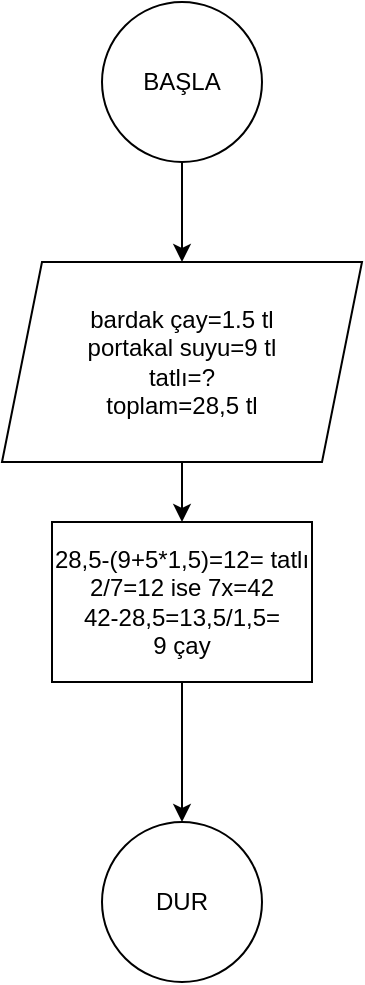 <mxfile version="15.0.3" type="device"><diagram id="CI5H-rmmJ1ntVXtJdum0" name="Page-1"><mxGraphModel dx="1248" dy="677" grid="1" gridSize="10" guides="1" tooltips="1" connect="1" arrows="1" fold="1" page="1" pageScale="1" pageWidth="827" pageHeight="1169" math="0" shadow="0"><root><mxCell id="0"/><mxCell id="1" parent="0"/><mxCell id="4n_tR7DldhSUH38u8DSh-1" value="DUR" style="ellipse;whiteSpace=wrap;html=1;aspect=fixed;" vertex="1" parent="1"><mxGeometry x="370" y="470" width="80" height="80" as="geometry"/></mxCell><mxCell id="4n_tR7DldhSUH38u8DSh-4" value="" style="edgeStyle=orthogonalEdgeStyle;rounded=0;orthogonalLoop=1;jettySize=auto;html=1;" edge="1" parent="1" source="4n_tR7DldhSUH38u8DSh-2" target="4n_tR7DldhSUH38u8DSh-3"><mxGeometry relative="1" as="geometry"/></mxCell><mxCell id="4n_tR7DldhSUH38u8DSh-2" value="BAŞLA" style="ellipse;whiteSpace=wrap;html=1;aspect=fixed;" vertex="1" parent="1"><mxGeometry x="370" y="60" width="80" height="80" as="geometry"/></mxCell><mxCell id="4n_tR7DldhSUH38u8DSh-6" value="" style="edgeStyle=orthogonalEdgeStyle;rounded=0;orthogonalLoop=1;jettySize=auto;html=1;" edge="1" parent="1" source="4n_tR7DldhSUH38u8DSh-3" target="4n_tR7DldhSUH38u8DSh-5"><mxGeometry relative="1" as="geometry"/></mxCell><mxCell id="4n_tR7DldhSUH38u8DSh-3" value="bardak çay=1.5 tl&lt;br&gt;portakal suyu=9 tl&lt;br&gt;tatlı=?&lt;br&gt;toplam=28,5 tl" style="shape=parallelogram;perimeter=parallelogramPerimeter;whiteSpace=wrap;html=1;fixedSize=1;" vertex="1" parent="1"><mxGeometry x="320" y="190" width="180" height="100" as="geometry"/></mxCell><mxCell id="4n_tR7DldhSUH38u8DSh-7" value="" style="edgeStyle=orthogonalEdgeStyle;rounded=0;orthogonalLoop=1;jettySize=auto;html=1;" edge="1" parent="1" source="4n_tR7DldhSUH38u8DSh-5" target="4n_tR7DldhSUH38u8DSh-1"><mxGeometry relative="1" as="geometry"/></mxCell><mxCell id="4n_tR7DldhSUH38u8DSh-5" value="28,5-(9+5*1,5)=12= tatlı&lt;br&gt;2/7=12 ise 7x=42&lt;br&gt;42-28,5=13,5/1,5=&lt;br&gt;9 çay&lt;br&gt;" style="rounded=0;whiteSpace=wrap;html=1;" vertex="1" parent="1"><mxGeometry x="345" y="320" width="130" height="80" as="geometry"/></mxCell></root></mxGraphModel></diagram></mxfile>